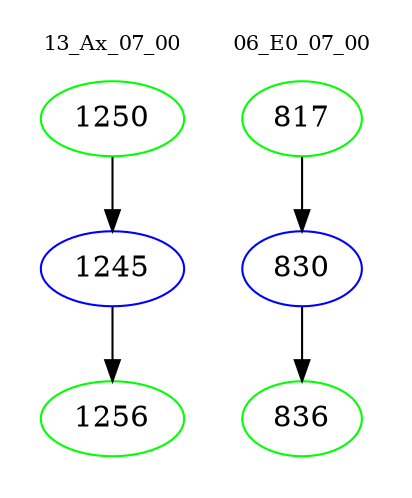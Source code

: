digraph{
subgraph cluster_0 {
color = white
label = "13_Ax_07_00";
fontsize=10;
T0_1250 [label="1250", color="green"]
T0_1250 -> T0_1245 [color="black"]
T0_1245 [label="1245", color="blue"]
T0_1245 -> T0_1256 [color="black"]
T0_1256 [label="1256", color="green"]
}
subgraph cluster_1 {
color = white
label = "06_E0_07_00";
fontsize=10;
T1_817 [label="817", color="green"]
T1_817 -> T1_830 [color="black"]
T1_830 [label="830", color="blue"]
T1_830 -> T1_836 [color="black"]
T1_836 [label="836", color="green"]
}
}
